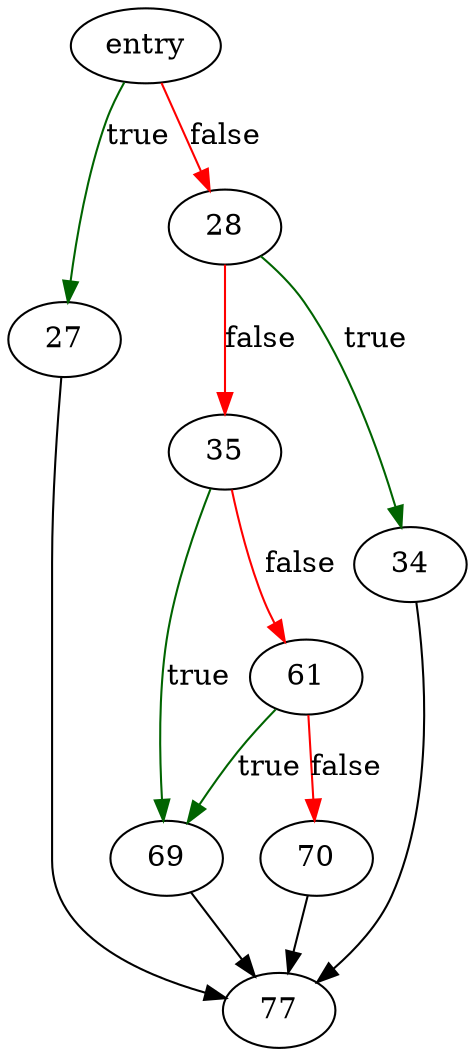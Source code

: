 digraph "walDecodeFrame" {
	// Node definitions.
	5 [label=entry];
	27;
	28;
	34;
	35;
	61;
	69;
	70;
	77;

	// Edge definitions.
	5 -> 27 [
		color=darkgreen
		label=true
	];
	5 -> 28 [
		color=red
		label=false
	];
	27 -> 77;
	28 -> 34 [
		color=darkgreen
		label=true
	];
	28 -> 35 [
		color=red
		label=false
	];
	34 -> 77;
	35 -> 61 [
		color=red
		label=false
	];
	35 -> 69 [
		color=darkgreen
		label=true
	];
	61 -> 69 [
		color=darkgreen
		label=true
	];
	61 -> 70 [
		color=red
		label=false
	];
	69 -> 77;
	70 -> 77;
}